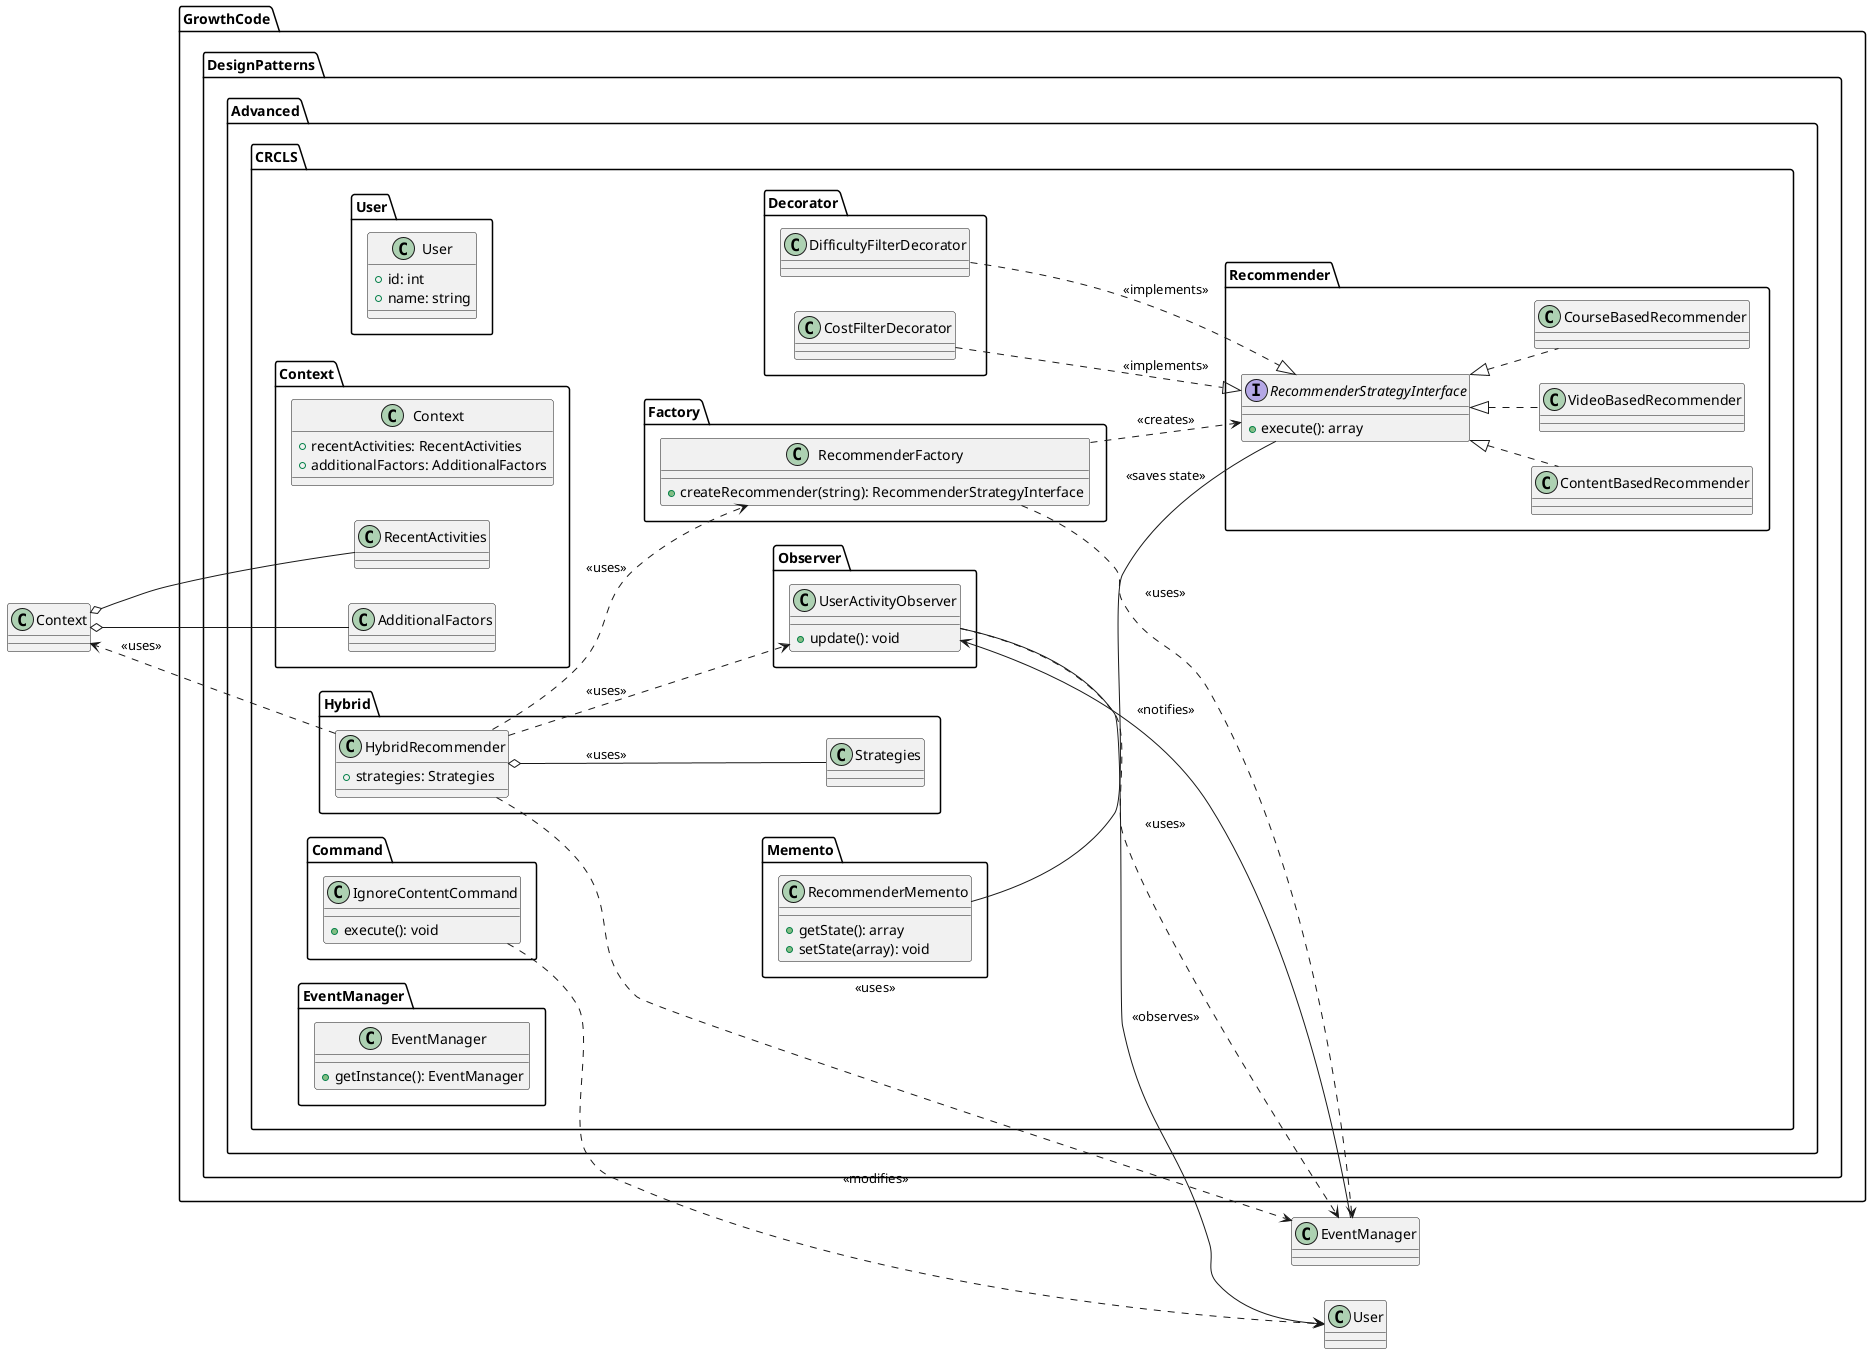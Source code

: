 
@startuml CRCLS
left to right direction

!define RECTANGLE class

package "GrowthCode.DesignPatterns.Advanced.CRCLS" {
  package "User" {
    RECTANGLE "User" as User {
      +id: int
      +name: string
    }
  }

  package "Context" {
    RECTANGLE "Context" as Context {
      +recentActivities: RecentActivities
      +additionalFactors: AdditionalFactors
    }
    RECTANGLE "RecentActivities" as RecentActivities
    RECTANGLE "AdditionalFactors" as AdditionalFactors
  }

  package "Recommender" {
    interface "RecommenderStrategyInterface" as RecommenderStrategyInterface {
      +execute(): array
    }
    RECTANGLE "ContentBasedRecommender" as ContentBasedRecommender
    RECTANGLE "VideoBasedRecommender" as VideoBasedRecommender
    RECTANGLE "CourseBasedRecommender" as CourseBasedRecommender
  }

  package "Factory" {
    RECTANGLE "RecommenderFactory" as RecommenderFactory {
      +createRecommender(string): RecommenderStrategyInterface
    }
  }

  package "Observer" {
    RECTANGLE "UserActivityObserver" as UserActivityObserver {
      +update(): void
    }
  }

  package "Decorator" {
    RECTANGLE "CostFilterDecorator" as CostFilterDecorator
    RECTANGLE "DifficultyFilterDecorator" as DifficultyFilterDecorator
  }

  package "Command" {
    RECTANGLE "IgnoreContentCommand" as IgnoreContentCommand {
      +execute(): void
    }
  }

  package "Hybrid" {
    RECTANGLE "HybridRecommender" as HybridRecommender {
      +strategies: Strategies
    }
    RECTANGLE "Strategies" as Strategies
  }

  package "EventManager" {
    RECTANGLE "EventManager" as EventManager {
      +getInstance(): EventManager
    }
  }

  package "Memento" {
    RECTANGLE "RecommenderMemento" as RecommenderMemento {
      +getState(): array
      +setState(array): void
    }
  }
}

RecommenderStrategyInterface <|.. ContentBasedRecommender
RecommenderStrategyInterface <|.. VideoBasedRecommender
RecommenderStrategyInterface <|.. CourseBasedRecommender

Context o-- RecentActivities
Context o-- AdditionalFactors

RecommenderFactory ..> RecommenderStrategyInterface : <<creates>>

UserActivityObserver --> User : <<observes>>

CostFilterDecorator ..|> RecommenderStrategyInterface : <<implements>>
DifficultyFilterDecorator ..|> RecommenderStrategyInterface : <<implements>>

HybridRecommender o-- Strategies : <<uses>>

EventManager --> UserActivityObserver : <<notifies>>

RecommenderMemento -- RecommenderStrategyInterface : <<saves state>>

HybridRecommender ..> RecommenderFactory : <<uses>>
HybridRecommender ..> EventManager : <<uses>>
HybridRecommender ..> UserActivityObserver : <<uses>>

UserActivityObserver ..> EventManager : <<uses>>

IgnoreContentCommand ..> User : <<modifies>>

RecommenderFactory ..> EventManager : <<uses>>

HybridRecommender ..> Context : <<uses>>

@enduml
